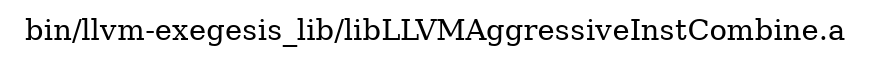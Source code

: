 digraph "bin/llvm-exegesis_lib/libLLVMAggressiveInstCombine.a" {
	label="bin/llvm-exegesis_lib/libLLVMAggressiveInstCombine.a";
	rankdir=LR;

}

